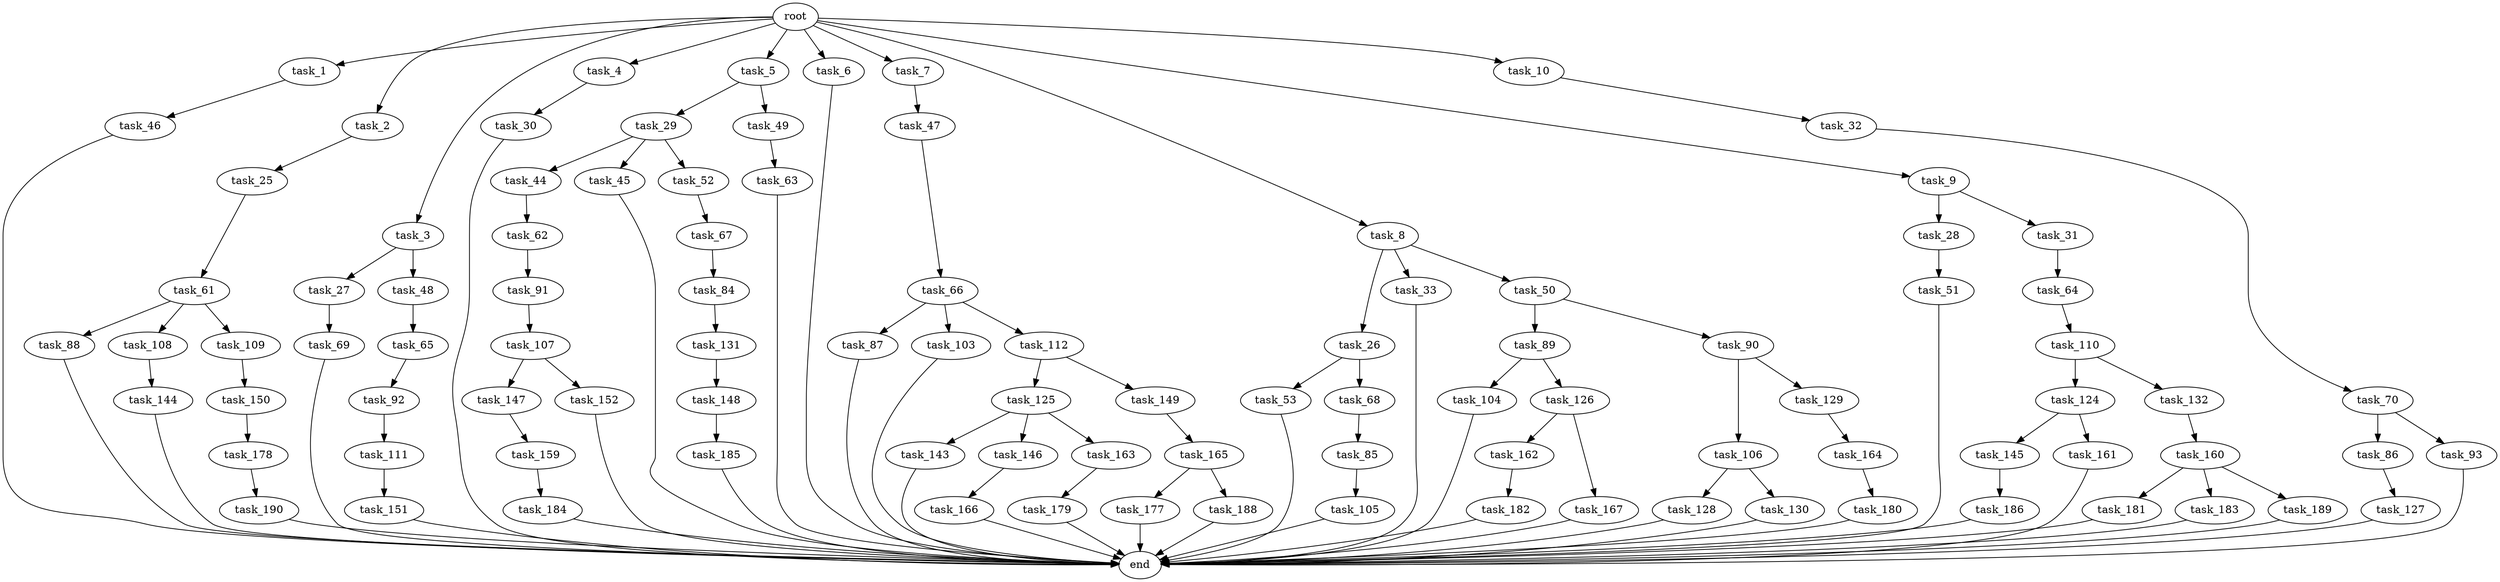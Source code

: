 digraph G {
  root [size="0.000000"];
  task_1 [size="1024.000000"];
  task_2 [size="1024.000000"];
  task_3 [size="1024.000000"];
  task_4 [size="1024.000000"];
  task_5 [size="1024.000000"];
  task_6 [size="1024.000000"];
  task_7 [size="1024.000000"];
  task_8 [size="1024.000000"];
  task_9 [size="1024.000000"];
  task_10 [size="1024.000000"];
  task_25 [size="309237645312.000000"];
  task_26 [size="695784701952.000000"];
  task_27 [size="77309411328.000000"];
  task_28 [size="34359738368.000000"];
  task_29 [size="309237645312.000000"];
  task_30 [size="420906795008.000000"];
  task_31 [size="34359738368.000000"];
  task_32 [size="695784701952.000000"];
  task_33 [size="695784701952.000000"];
  task_44 [size="420906795008.000000"];
  task_45 [size="420906795008.000000"];
  task_46 [size="549755813888.000000"];
  task_47 [size="420906795008.000000"];
  task_48 [size="77309411328.000000"];
  task_49 [size="309237645312.000000"];
  task_50 [size="695784701952.000000"];
  task_51 [size="549755813888.000000"];
  task_52 [size="420906795008.000000"];
  task_53 [size="420906795008.000000"];
  task_61 [size="77309411328.000000"];
  task_62 [size="858993459200.000000"];
  task_63 [size="420906795008.000000"];
  task_64 [size="549755813888.000000"];
  task_65 [size="34359738368.000000"];
  task_66 [size="858993459200.000000"];
  task_67 [size="34359738368.000000"];
  task_68 [size="420906795008.000000"];
  task_69 [size="309237645312.000000"];
  task_70 [size="77309411328.000000"];
  task_84 [size="549755813888.000000"];
  task_85 [size="214748364800.000000"];
  task_86 [size="858993459200.000000"];
  task_87 [size="858993459200.000000"];
  task_88 [size="34359738368.000000"];
  task_89 [size="137438953472.000000"];
  task_90 [size="137438953472.000000"];
  task_91 [size="137438953472.000000"];
  task_92 [size="549755813888.000000"];
  task_93 [size="858993459200.000000"];
  task_103 [size="858993459200.000000"];
  task_104 [size="137438953472.000000"];
  task_105 [size="695784701952.000000"];
  task_106 [size="34359738368.000000"];
  task_107 [size="549755813888.000000"];
  task_108 [size="34359738368.000000"];
  task_109 [size="34359738368.000000"];
  task_110 [size="137438953472.000000"];
  task_111 [size="549755813888.000000"];
  task_112 [size="858993459200.000000"];
  task_124 [size="34359738368.000000"];
  task_125 [size="309237645312.000000"];
  task_126 [size="137438953472.000000"];
  task_127 [size="34359738368.000000"];
  task_128 [size="137438953472.000000"];
  task_129 [size="34359738368.000000"];
  task_130 [size="137438953472.000000"];
  task_131 [size="77309411328.000000"];
  task_132 [size="34359738368.000000"];
  task_143 [size="77309411328.000000"];
  task_144 [size="214748364800.000000"];
  task_145 [size="214748364800.000000"];
  task_146 [size="77309411328.000000"];
  task_147 [size="858993459200.000000"];
  task_148 [size="549755813888.000000"];
  task_149 [size="309237645312.000000"];
  task_150 [size="137438953472.000000"];
  task_151 [size="309237645312.000000"];
  task_152 [size="858993459200.000000"];
  task_159 [size="309237645312.000000"];
  task_160 [size="34359738368.000000"];
  task_161 [size="214748364800.000000"];
  task_162 [size="549755813888.000000"];
  task_163 [size="77309411328.000000"];
  task_164 [size="34359738368.000000"];
  task_165 [size="549755813888.000000"];
  task_166 [size="549755813888.000000"];
  task_167 [size="549755813888.000000"];
  task_177 [size="309237645312.000000"];
  task_178 [size="214748364800.000000"];
  task_179 [size="34359738368.000000"];
  task_180 [size="549755813888.000000"];
  task_181 [size="420906795008.000000"];
  task_182 [size="858993459200.000000"];
  task_183 [size="420906795008.000000"];
  task_184 [size="549755813888.000000"];
  task_185 [size="858993459200.000000"];
  task_186 [size="214748364800.000000"];
  task_188 [size="309237645312.000000"];
  task_189 [size="420906795008.000000"];
  task_190 [size="214748364800.000000"];
  end [size="0.000000"];

  root -> task_1 [size="1.000000"];
  root -> task_2 [size="1.000000"];
  root -> task_3 [size="1.000000"];
  root -> task_4 [size="1.000000"];
  root -> task_5 [size="1.000000"];
  root -> task_6 [size="1.000000"];
  root -> task_7 [size="1.000000"];
  root -> task_8 [size="1.000000"];
  root -> task_9 [size="1.000000"];
  root -> task_10 [size="1.000000"];
  task_1 -> task_46 [size="536870912.000000"];
  task_2 -> task_25 [size="301989888.000000"];
  task_3 -> task_27 [size="75497472.000000"];
  task_3 -> task_48 [size="75497472.000000"];
  task_4 -> task_30 [size="411041792.000000"];
  task_5 -> task_29 [size="301989888.000000"];
  task_5 -> task_49 [size="301989888.000000"];
  task_6 -> end [size="1.000000"];
  task_7 -> task_47 [size="411041792.000000"];
  task_8 -> task_26 [size="679477248.000000"];
  task_8 -> task_33 [size="679477248.000000"];
  task_8 -> task_50 [size="679477248.000000"];
  task_9 -> task_28 [size="33554432.000000"];
  task_9 -> task_31 [size="33554432.000000"];
  task_10 -> task_32 [size="679477248.000000"];
  task_25 -> task_61 [size="75497472.000000"];
  task_26 -> task_53 [size="411041792.000000"];
  task_26 -> task_68 [size="411041792.000000"];
  task_27 -> task_69 [size="301989888.000000"];
  task_28 -> task_51 [size="536870912.000000"];
  task_29 -> task_44 [size="411041792.000000"];
  task_29 -> task_45 [size="411041792.000000"];
  task_29 -> task_52 [size="411041792.000000"];
  task_30 -> end [size="1.000000"];
  task_31 -> task_64 [size="536870912.000000"];
  task_32 -> task_70 [size="75497472.000000"];
  task_33 -> end [size="1.000000"];
  task_44 -> task_62 [size="838860800.000000"];
  task_45 -> end [size="1.000000"];
  task_46 -> end [size="1.000000"];
  task_47 -> task_66 [size="838860800.000000"];
  task_48 -> task_65 [size="33554432.000000"];
  task_49 -> task_63 [size="411041792.000000"];
  task_50 -> task_89 [size="134217728.000000"];
  task_50 -> task_90 [size="134217728.000000"];
  task_51 -> end [size="1.000000"];
  task_52 -> task_67 [size="33554432.000000"];
  task_53 -> end [size="1.000000"];
  task_61 -> task_88 [size="33554432.000000"];
  task_61 -> task_108 [size="33554432.000000"];
  task_61 -> task_109 [size="33554432.000000"];
  task_62 -> task_91 [size="134217728.000000"];
  task_63 -> end [size="1.000000"];
  task_64 -> task_110 [size="134217728.000000"];
  task_65 -> task_92 [size="536870912.000000"];
  task_66 -> task_87 [size="838860800.000000"];
  task_66 -> task_103 [size="838860800.000000"];
  task_66 -> task_112 [size="838860800.000000"];
  task_67 -> task_84 [size="536870912.000000"];
  task_68 -> task_85 [size="209715200.000000"];
  task_69 -> end [size="1.000000"];
  task_70 -> task_86 [size="838860800.000000"];
  task_70 -> task_93 [size="838860800.000000"];
  task_84 -> task_131 [size="75497472.000000"];
  task_85 -> task_105 [size="679477248.000000"];
  task_86 -> task_127 [size="33554432.000000"];
  task_87 -> end [size="1.000000"];
  task_88 -> end [size="1.000000"];
  task_89 -> task_104 [size="134217728.000000"];
  task_89 -> task_126 [size="134217728.000000"];
  task_90 -> task_106 [size="33554432.000000"];
  task_90 -> task_129 [size="33554432.000000"];
  task_91 -> task_107 [size="536870912.000000"];
  task_92 -> task_111 [size="536870912.000000"];
  task_93 -> end [size="1.000000"];
  task_103 -> end [size="1.000000"];
  task_104 -> end [size="1.000000"];
  task_105 -> end [size="1.000000"];
  task_106 -> task_128 [size="134217728.000000"];
  task_106 -> task_130 [size="134217728.000000"];
  task_107 -> task_147 [size="838860800.000000"];
  task_107 -> task_152 [size="838860800.000000"];
  task_108 -> task_144 [size="209715200.000000"];
  task_109 -> task_150 [size="134217728.000000"];
  task_110 -> task_124 [size="33554432.000000"];
  task_110 -> task_132 [size="33554432.000000"];
  task_111 -> task_151 [size="301989888.000000"];
  task_112 -> task_125 [size="301989888.000000"];
  task_112 -> task_149 [size="301989888.000000"];
  task_124 -> task_145 [size="209715200.000000"];
  task_124 -> task_161 [size="209715200.000000"];
  task_125 -> task_143 [size="75497472.000000"];
  task_125 -> task_146 [size="75497472.000000"];
  task_125 -> task_163 [size="75497472.000000"];
  task_126 -> task_162 [size="536870912.000000"];
  task_126 -> task_167 [size="536870912.000000"];
  task_127 -> end [size="1.000000"];
  task_128 -> end [size="1.000000"];
  task_129 -> task_164 [size="33554432.000000"];
  task_130 -> end [size="1.000000"];
  task_131 -> task_148 [size="536870912.000000"];
  task_132 -> task_160 [size="33554432.000000"];
  task_143 -> end [size="1.000000"];
  task_144 -> end [size="1.000000"];
  task_145 -> task_186 [size="209715200.000000"];
  task_146 -> task_166 [size="536870912.000000"];
  task_147 -> task_159 [size="301989888.000000"];
  task_148 -> task_185 [size="838860800.000000"];
  task_149 -> task_165 [size="536870912.000000"];
  task_150 -> task_178 [size="209715200.000000"];
  task_151 -> end [size="1.000000"];
  task_152 -> end [size="1.000000"];
  task_159 -> task_184 [size="536870912.000000"];
  task_160 -> task_181 [size="411041792.000000"];
  task_160 -> task_183 [size="411041792.000000"];
  task_160 -> task_189 [size="411041792.000000"];
  task_161 -> end [size="1.000000"];
  task_162 -> task_182 [size="838860800.000000"];
  task_163 -> task_179 [size="33554432.000000"];
  task_164 -> task_180 [size="536870912.000000"];
  task_165 -> task_177 [size="301989888.000000"];
  task_165 -> task_188 [size="301989888.000000"];
  task_166 -> end [size="1.000000"];
  task_167 -> end [size="1.000000"];
  task_177 -> end [size="1.000000"];
  task_178 -> task_190 [size="209715200.000000"];
  task_179 -> end [size="1.000000"];
  task_180 -> end [size="1.000000"];
  task_181 -> end [size="1.000000"];
  task_182 -> end [size="1.000000"];
  task_183 -> end [size="1.000000"];
  task_184 -> end [size="1.000000"];
  task_185 -> end [size="1.000000"];
  task_186 -> end [size="1.000000"];
  task_188 -> end [size="1.000000"];
  task_189 -> end [size="1.000000"];
  task_190 -> end [size="1.000000"];
}
